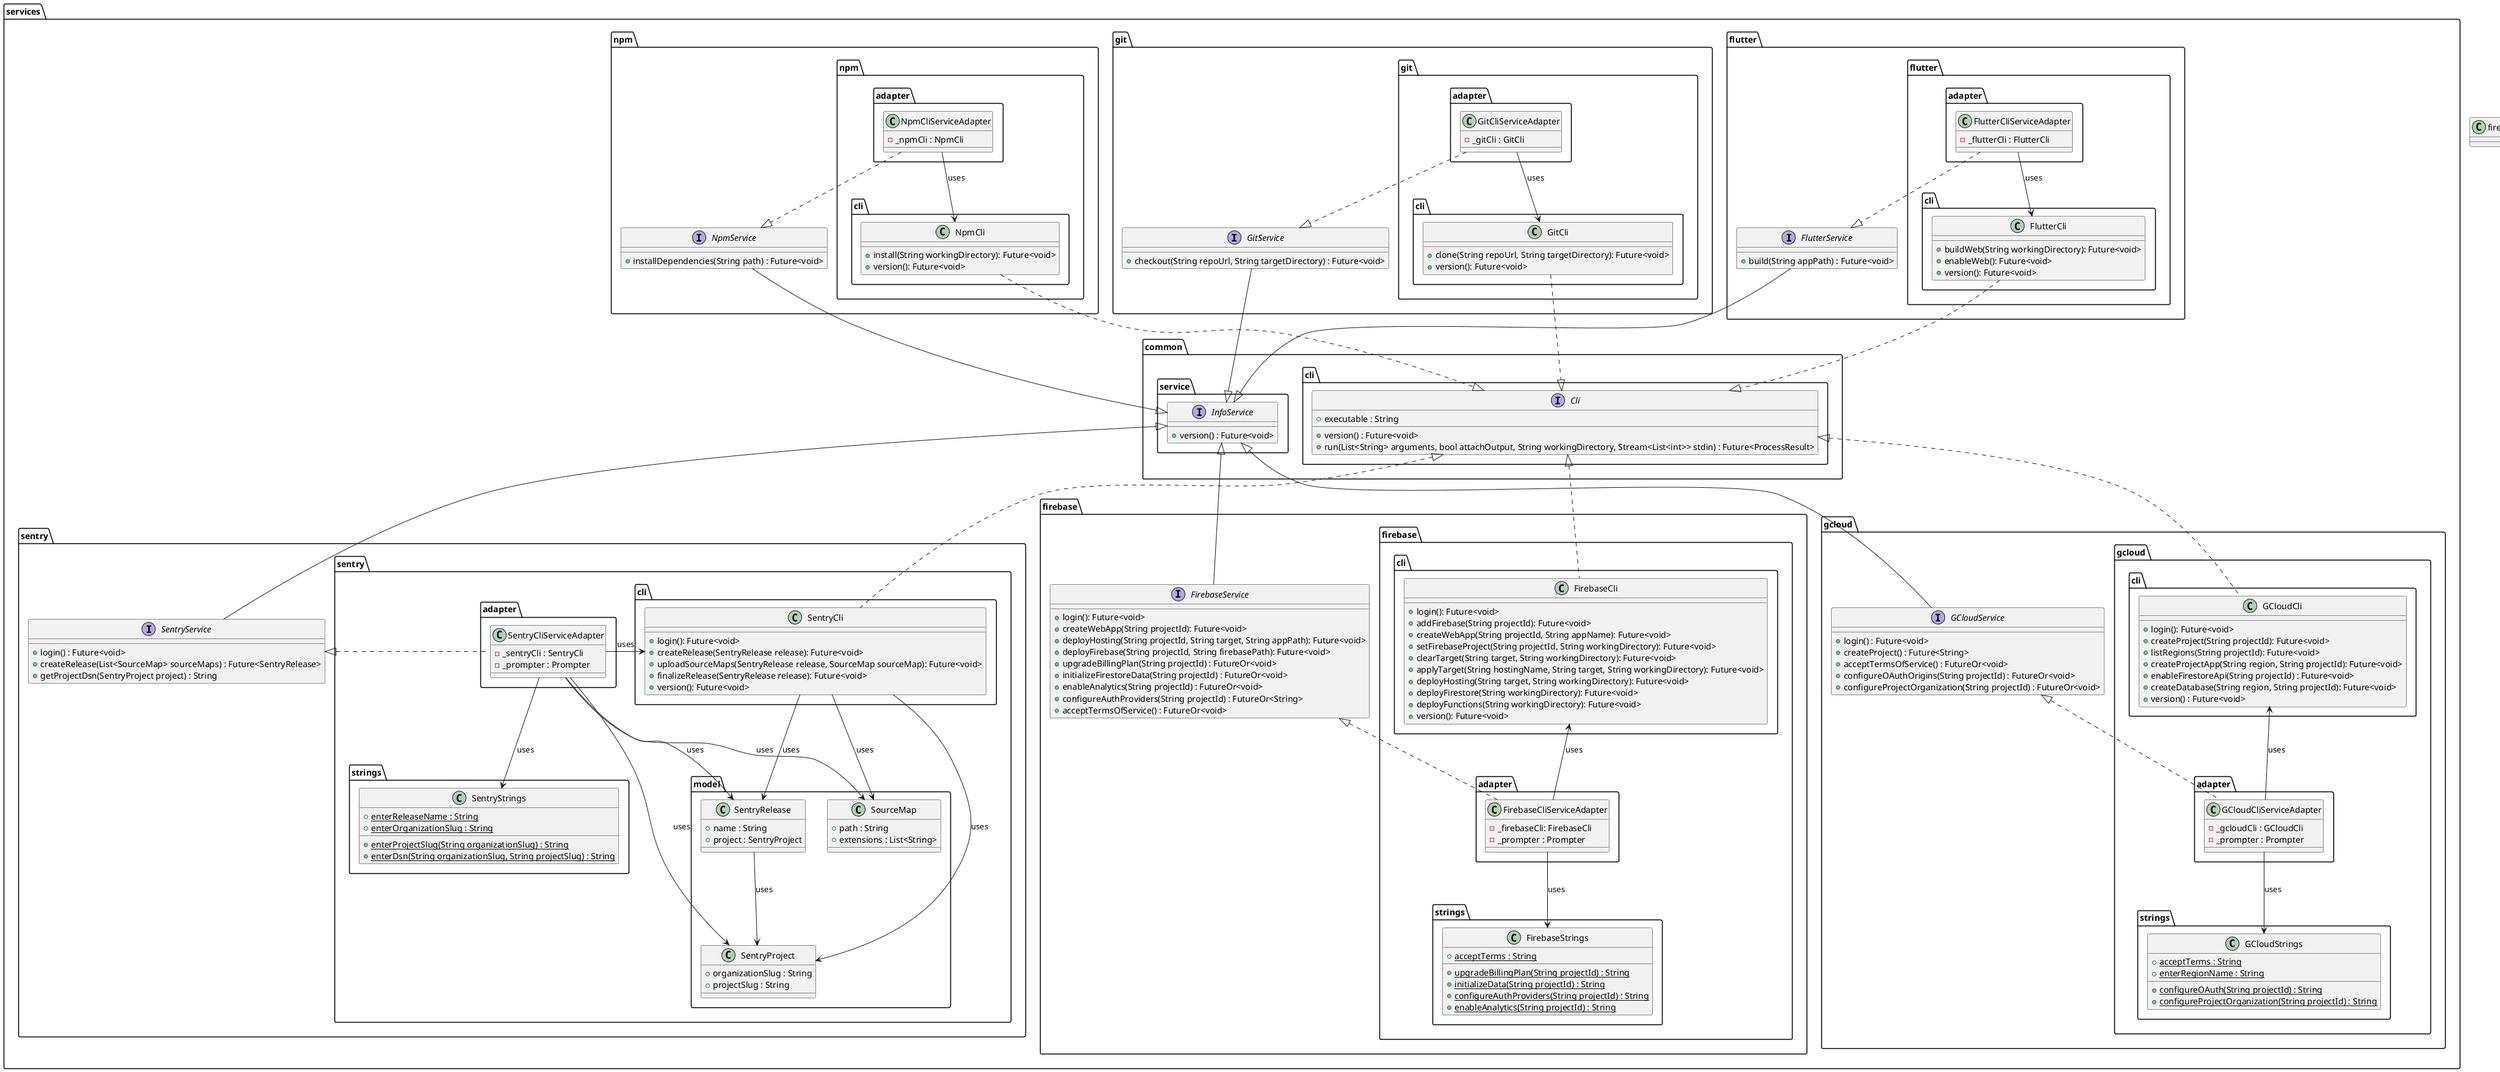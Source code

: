 @startuml services_class_diagram

package services {
    package firebase {
        interface FirebaseService {
            + login(): Future<void>
            + createWebApp(String projectId): Future<void>
            + deployHosting(String projectId, String target, String appPath): Future<void>
            + deployFirebase(String projectId, String firebasePath): Future<void>
            + upgradeBillingPlan(String projectId) : FutureOr<void>
            + initializeFirestoreData(String projectId) : FutureOr<void>
            + enableAnalytics(String projectId) : FutureOr<void>
            + configureAuthProviders(String projectId) : FutureOr<String>
            + acceptTermsOfService() : FutureOr<void>
        }

        package adapter as firebase.adapter {
            class FirebaseCliServiceAdapter {
                - _firebaseCli: FirebaseCli
                - _prompter : Prompter
            }
        }

        package cli as firebase.cli {
            class FirebaseCli {
                + login(): Future<void>
                + addFirebase(String projectId): Future<void>
                + createWebApp(String projectId, String appName): Future<void>
                + setFirebaseProject(String projectId, String workingDirectory): Future<void>
                + clearTarget(String target, String workingDirectory): Future<void>
                + applyTarget(String hostingName, String target, String workingDirectory): Future<void>
                + deployHosting(String target, String workingDirectory): Future<void>
                + deployFirestore(String workingDirectory): Future<void>
                + deployFunctions(String workingDirectory): Future<void>
                + version(): Future<void>
            }
        }

        package strings as firebase.strings {
            class FirebaseStrings {
                + {static} acceptTerms : String
                + {static} upgradeBillingPlan(String projectId) : String
                + {static} initializeData(String projectId) : String
                + {static} configureAuthProviders(String projectId) : String
                + {static} enableAnalytics(String projectId) : String
            }
        }
    }

    package gcloud {
        interface GCloudService {
            + login() : Future<void>
            + createProject() : Future<String>
            + acceptTermsOfService() : FutureOr<void>
            + configureOAuthOrigins(String projectId) : FutureOr<void>
            + configureProjectOrganization(String projectId) : FutureOr<void>
        }

        package adapter as gcloud.adapter {
            class GCloudCliServiceAdapter {
                - _gcloudCli : GCloudCli
                - _prompter : Prompter
            }
        }

        package cli as gcloud.cli {
            class GCloudCli {
                + login(): Future<void>
                + createProject(String projectId): Future<void>
                + listRegions(String projectId): Future<void>
                + createProjectApp(String region, String projectId): Future<void>
                + enableFirestoreApi(String projectId) : Future<void>
                + createDatabase(String region, String projectId): Future<void>
                + version() : Future<void>
            }
        }

        package strings as gcloud.strings {
            class GCloudStrings {
                + {static} acceptTerms : String
                + {static} enterRegionName : String
                + {static} configureOAuth(String projectId) : String
                + {static} configureProjectOrganization(String projectId) : String
            }
        }
    }

    package flutter {
        interface FlutterService  {
            + build(String appPath) : Future<void>
        }

        package adapter as flutter.adapter {
            class FlutterCliServiceAdapter  {
                - _flutterCli : FlutterCli
            }
        }

        package cli as flutter.cli {
            class FlutterCli {
                + buildWeb(String workingDirectory): Future<void>
                + enableWeb(): Future<void>
                + version(): Future<void>
            }
        }
    }

    package git {
        interface GitService  {
            + checkout(String repoUrl, String targetDirectory) : Future<void>
        }

        package adapter as git.adapter {
            class GitCliServiceAdapter {
                - _gitCli : GitCli
            }
        }

        package cli as git.cli {
            class GitCli {
                + clone(String repoUrl, String targetDirectory): Future<void>
                + version(): Future<void>
            }
        }
    }

    package npm {
        interface NpmService  {
            + installDependencies(String path) : Future<void>
        }

        package adapter as npm.adapter {
            class NpmCliServiceAdapter {
                - _npmCli : NpmCli
            }
        }

        package cli as npm.cli {
            class NpmCli {
                + install(String workingDirectory): Future<void>
                + version(): Future<void>
            }
        }
    }

    package sentry {
        interface SentryService {
            + login() : Future<void>
            + createRelease(List<SourceMap> sourceMaps) : Future<SentryRelease>
            + getProjectDsn(SentryProject project) : String
        }

        package cli as sentry.cli {
            class SentryCli {
                + login(): Future<void>
                + createRelease(SentryRelease release): Future<void>
                + uploadSourceMaps(SentryRelease release, SourceMap sourceMap): Future<void>
                + finalizeRelease(SentryRelease release): Future<void>
                + version(): Future<void>
            }
        }

        package adapter as sentry.adapter {
            class SentryCliServiceAdapter {
                - _sentryCli : SentryCli
                - _prompter : Prompter
            }
        }

        package model as sentry.model {
            class SentryProject {
                + organizationSlug : String
                + projectSlug : String
            }

            class SentryRelease {
                + name : String
                + project : SentryProject
            }

            class SourceMap {
                + path : String
                + extensions : List<String>
            }
        }

        package strings as sentry.strings {
            class SentryStrings {
                + {static} enterReleaseName : String
                + {static} enterOrganizationSlug : String
                + {static} enterProjectSlug(String organizationSlug) : String
                + {static} enterDsn(String organizationSlug, String projectSlug) : String
            }
        }
    }

    package common {
        package service {
            interface InfoService {
                + version() : Future<void>
            }
        }

        package cli {
            interface Cli {
                + executable : String
                + version() : Future<void>
                + run(List<String> arguments, bool attachOutput, String workingDirectory, Stream<List<int>> stdin) : Future<ProcessResult>
            }
        }
    }
}

FirebaseCliServiceAdapter .up.|> FirebaseService
GCloudCliServiceAdapter .up.|> GCloudService
FlutterCliServiceAdapter .down.|> FlutterService
GitCliServiceAdapter .down.|> GitService
NpmCliServiceAdapter .down.|> NpmService
SentryCliServiceAdapter .left.|> SentryService

FirebaseCliServiceAdapter -up-> FirebaseCli : uses
FirebaseCliServiceAdapter --> FirebaseStrings : uses
GCloudCliServiceAdapter -up-> GCloudCli : uses
GCloudCliServiceAdapter --> GCloudStrings : uses
FlutterCliServiceAdapter -down-> FlutterCli : uses
GitCliServiceAdapter -down-> GitCli : uses
NpmCliServiceAdapter -down-> NpmCli : uses
SentryCliServiceAdapter -right-> SentryCli : uses
SentryCliServiceAdapter --> SentryProject : uses
SentryCliServiceAdapter --> SentryRelease : uses
SentryCliServiceAdapter --> SourceMap : uses
SentryCliServiceAdapter --> SentryStrings : uses

SentryRelease --> SentryProject : uses

SentryCli --> SentryProject : uses
SentryCli --> SentryRelease : uses
SentryCli --> SourceMap : uses

FirebaseCli .up.|> Cli
GCloudCli .up.|> Cli
SentryCli .up.|> Cli
FlutterCli .down.|> Cli
GitCli .down.|> Cli
NpmCli .down.|> Cli

FirebaseService -up-|> InfoService
GCloudService -up-|> InfoService
SentryService -up-|> InfoService
GitService -down-|> InfoService
FlutterService -down-|> InfoService
NpmService -down-|> InfoService

firebase --[hidden]right--> gcloud
InfoService --[hidden]right--> Cli

@enduml
